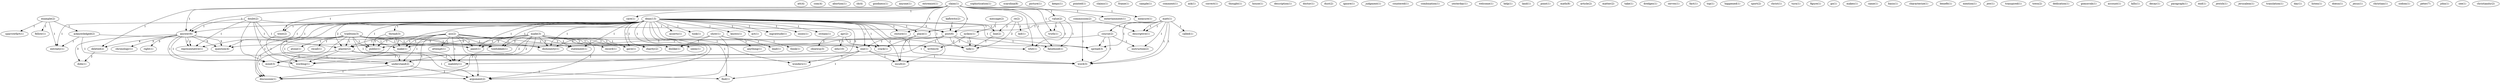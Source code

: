 digraph G {
  att [ label="att(4)" ];
  com [ label="com(4)" ];
  abortion [ label="abortion(1)" ];
  cb [ label="cb(4)" ];
  goodness [ label="goodness(1)" ];
  anyone [ label="anyone(1)" ];
  extremist [ label="extremist(1)" ];
  example [ label="example(2)" ];
  sparrowfart [ label="sparrowfart(1)" ];
  fellow [ label="fellow(1)" ];
  acknowledged [ label="acknowledged(2)" ];
  entreaty [ label="entreaty(1)" ];
  sophistication [ label="sophistication(1)" ];
  claim [ label="claim(1)" ];
  answer [ label="answer(1)" ];
  care [ label="care(1)" ];
  deleted [ label="deleted(2)" ];
  value [ label="value(2)" ];
  entertainment [ label="entertainment(1)" ];
  truth [ label="truth(1)" ];
  measure [ label="measure(1)" ];
  answer [ label="answer(6)" ];
  post [ label="post(6)" ];
  whit [ label="whit(1)" ];
  falsehood [ label="falsehood(1)" ];
  went [ label="went(2)" ];
  restore [ label="restore(1)" ];
  insult [ label="insult(2)" ];
  scarolina [ label="scarolina(8)" ];
  show [ label="show(1)" ];
  dislike [ label="dislike(1)" ];
  dishonesty [ label="dishonesty(1)" ];
  anything [ label="anything(1)" ];
  lead [ label="lead(1)" ];
  think [ label="think(1)" ];
  argument [ label="argument(2)" ];
  picture [ label="picture(1)" ];
  keeps [ label="keeps(1)" ];
  pointed [ label="pointed(1)" ];
  claims [ label="claims(1)" ];
  frame [ label="frame(1)" ];
  sample [ label="sample(1)" ];
  ass [ label="ass(2)" ];
  attempt [ label="attempt(1)" ];
  paint [ label="paint(1)" ];
  plaster [ label="plaster(2)" ];
  make [ label="make(1)" ];
  statement [ label="statement(1)" ];
  public [ label="public(1)" ];
  tzedukkah [ label="tzedukkah(1)" ];
  understand [ label="understand(2)" ];
  discussion [ label="discussion(1)" ];
  inability [ label="inability(1)" ];
  comment [ label="comment(1)" ];
  chronology [ label="chronology(1)" ];
  right [ label="right(1)" ];
  didn [ label="didn(1)" ];
  representative [ label="representative(1)" ];
  mind [ label="mind(3)" ];
  question [ label="question(4)" ];
  ask [ label="ask(1)" ];
  correct [ label="correct(1)" ];
  thought [ label="thought(1)" ];
  house [ label="house(1)" ];
  description [ label="description(1)" ];
  doctor [ label="doctor(1)" ];
  dust [ label="dust(2)" ];
  ignore [ label="ignore(1)" ];
  judgment [ label="judgment(1)" ];
  countered [ label="countered(1)" ];
  combination [ label="combination(1)" ];
  yesterday [ label="yesterday(1)" ];
  welcome [ label="welcome(1)" ];
  help [ label="help(1)" ];
  land [ label="land(1)" ];
  tradition [ label="tradition(3)" ];
  atone [ label="atone(1)" ];
  recall [ label="recall(1)" ];
  one [ label="one(1)" ];
  point [ label="point(1)" ];
  math [ label="math(8)" ];
  article [ label="article(2)" ];
  matter [ label="matter(2)" ];
  take [ label="take(1)" ];
  dredges [ label="dredges(1)" ];
  serves [ label="serves(1)" ];
  made [ label="made(3)" ];
  gave [ label="gave(1)" ];
  charity [ label="charity(2)" ];
  seem [ label="seem(1)" ];
  record [ label="record(1)" ];
  talk [ label="talk(1)" ];
  fact [ label="fact(1)" ];
  top [ label="top(1)" ];
  happened [ label="happened(1)" ];
  sport [ label="sport(2)" ];
  christ [ label="christ(1)" ];
  kaflowitz [ label="kaflowitz(2)" ];
  spread [ label="spread(3)" ];
  word [ label="word(3)" ];
  turn [ label="turn(1)" ];
  apr [ label="apr(2)" ];
  edu [ label="edu(10)" ];
  cbnewsj [ label="cbnewsj(3)" ];
  writes [ label="writes(4)" ];
  figure [ label="figure(1)" ];
  go [ label="go(1)" ];
  place [ label="place(1)" ];
  makes [ label="makes(1)" ];
  came [ label="came(1)" ];
  doubt [ label="doubt(2)" ];
  crack [ label="crack(1)" ];
  wording [ label="wording(1)" ];
  basis [ label="basis(1)" ];
  characterize [ label="characterize(1)" ];
  benefit [ label="benefit(1)" ];
  mention [ label="mention(1)" ];
  dean [ label="dean(13)" ];
  asserts [ label="asserts(1)" ];
  thread [ label="thread(3)" ];
  took [ label="took(1)" ];
  line [ label="line(2)" ];
  knows [ label="knows(1)" ];
  act [ label="act(1)" ];
  ingratitude [ label="ingratitude(1)" ];
  oozes [ label="oozes(1)" ];
  find [ label="find(1)" ];
  wonders [ label="wonders(1)" ];
  stream [ label="stream(1)" ];
  jew [ label="jew(1)" ];
  matt [ label="matt(4)" ];
  called [ label="called(1)" ];
  course [ label="course(2)" ];
  instruction [ label="instruction(2)" ];
  descriptive [ label="descriptive(1)" ];
  transpired [ label="transpired(1)" ];
  town [ label="town(2)" ];
  dedication [ label="dedication(1)" ];
  gomorrah [ label="gomorrah(1)" ];
  account [ label="account(1)" ];
  kills [ label="kills(1)" ];
  decay [ label="decay(1)" ];
  paragraph [ label="paragraph(1)" ];
  end [ label="end(1)" ];
  re [ label="re(2)" ];
  kid [ label="kid(1)" ];
  jewish [ label="jewish(1)" ];
  jerusalem [ label="jerusalem(1)" ];
  translation [ label="translation(1)" ];
  day [ label="day(1)" ];
  listen [ label="listen(1)" ];
  matt [ label="matt(1)" ];
  doesn [ label="doesn(1)" ];
  message [ label="message(2)" ];
  nyikos [ label="nyikos(1)" ];
  jesus [ label="jesus(1)" ];
  christian [ label="christian(1)" ];
  sodom [ label="sodom(1)" ];
  peter [ label="peter(7)" ];
  john [ label="john(1)" ];
  see [ label="see(1)" ];
  christianity [ label="christianity(2)" ];
  commission [ label="commission(2)" ];
  example -> sparrowfart [ label="1" ];
  example -> fellow [ label="1" ];
  example -> acknowledged [ label="1" ];
  example -> entreaty [ label="1" ];
  claim -> answer [ label="1" ];
  claim -> care [ label="1" ];
  claim -> deleted [ label="1" ];
  claim -> value [ label="1" ];
  claim -> entertainment [ label="1" ];
  claim -> truth [ label="1" ];
  claim -> measure [ label="1" ];
  claim -> answer [ label="1" ];
  claim -> post [ label="1" ];
  claim -> whit [ label="1" ];
  claim -> falsehood [ label="1" ];
  claim -> went [ label="1" ];
  claim -> restore [ label="1" ];
  claim -> insult [ label="1" ];
  show -> dislike [ label="1" ];
  show -> dishonesty [ label="1" ];
  show -> anything [ label="1" ];
  show -> lead [ label="1" ];
  show -> think [ label="1" ];
  show -> argument [ label="1" ];
  ass -> dislike [ label="1" ];
  ass -> attempt [ label="1" ];
  ass -> dishonesty [ label="1" ];
  ass -> paint [ label="1" ];
  ass -> plaster [ label="1" ];
  ass -> make [ label="1" ];
  ass -> statement [ label="1" ];
  ass -> public [ label="1" ];
  ass -> tzedukkah [ label="1" ];
  ass -> understand [ label="1" ];
  ass -> discussion [ label="1" ];
  ass -> inability [ label="1" ];
  ass -> argument [ label="1" ];
  answer -> chronology [ label="3" ];
  answer -> right [ label="3" ];
  answer -> deleted [ label="4" ];
  answer -> didn [ label="3" ];
  answer -> representative [ label="1" ];
  answer -> mind [ label="1" ];
  answer -> question [ label="5" ];
  tradition -> dishonesty [ label="1" ];
  tradition -> paint [ label="1" ];
  tradition -> plaster [ label="1" ];
  tradition -> make [ label="1" ];
  tradition -> atone [ label="1" ];
  tradition -> public [ label="1" ];
  tradition -> tzedukkah [ label="1" ];
  tradition -> recall [ label="1" ];
  tradition -> one [ label="1" ];
  tradition -> understand [ label="1" ];
  tradition -> discussion [ label="1" ];
  tradition -> inability [ label="1" ];
  tradition -> argument [ label="1" ];
  made -> dishonesty [ label="2" ];
  made -> gave [ label="1" ];
  made -> charity [ label="1" ];
  made -> seem [ label="1" ];
  made -> paint [ label="2" ];
  made -> plaster [ label="2" ];
  made -> make [ label="1" ];
  made -> statement [ label="2" ];
  made -> record [ label="1" ];
  made -> public [ label="3" ];
  made -> tzedukkah [ label="2" ];
  made -> understand [ label="2" ];
  made -> discussion [ label="2" ];
  made -> inability [ label="2" ];
  made -> talk [ label="1" ];
  made -> argument [ label="2" ];
  deleted -> didn [ label="2" ];
  kaflowitz -> post [ label="1" ];
  acknowledged -> spread [ label="1" ];
  acknowledged -> entreaty [ label="1" ];
  acknowledged -> word [ label="1" ];
  apr -> edu [ label="1" ];
  apr -> cbnewsj [ label="3" ];
  apr -> writes [ label="1" ];
  value -> truth [ label="1" ];
  value -> place [ label="1" ];
  value -> whit [ label="1" ];
  value -> falsehood [ label="1" ];
  doubt -> answer [ label="1" ];
  doubt -> post [ label="1" ];
  doubt -> representative [ label="1" ];
  doubt -> plaster [ label="1" ];
  doubt -> crack [ label="1" ];
  doubt -> wording [ label="1" ];
  doubt -> mind [ label="1" ];
  dean -> asserts [ label="1" ];
  dean -> thread [ label="1" ];
  dean -> dishonesty [ label="1" ];
  dean -> gave [ label="1" ];
  dean -> answer [ label="3" ];
  dean -> post [ label="3" ];
  dean -> charity [ label="1" ];
  dean -> seem [ label="1" ];
  dean -> paint [ label="1" ];
  dean -> representative [ label="1" ];
  dean -> took [ label="1" ];
  dean -> place [ label="1" ];
  dean -> plaster [ label="2" ];
  dean -> statement [ label="1" ];
  dean -> spread [ label="1" ];
  dean -> line [ label="1" ];
  dean -> public [ label="1" ];
  dean -> knows [ label="1" ];
  dean -> tzedukkah [ label="1" ];
  dean -> one [ label="1" ];
  dean -> crack [ label="1" ];
  dean -> act [ label="1" ];
  dean -> ingratitude [ label="1" ];
  dean -> went [ label="1" ];
  dean -> understand [ label="1" ];
  dean -> discussion [ label="1" ];
  dean -> inability [ label="1" ];
  dean -> wording [ label="1" ];
  dean -> mind [ label="3" ];
  dean -> question [ label="1" ];
  dean -> entreaty [ label="1" ];
  dean -> oozes [ label="1" ];
  dean -> find [ label="1" ];
  dean -> wonders [ label="1" ];
  dean -> restore [ label="1" ];
  dean -> stream [ label="1" ];
  dean -> word [ label="1" ];
  dean -> argument [ label="1" ];
  dean -> insult [ label="2" ];
  matt -> post [ label="1" ];
  matt -> called [ label="1" ];
  matt -> course [ label="1" ];
  matt -> spread [ label="1" ];
  matt -> instruction [ label="1" ];
  matt -> word [ label="1" ];
  matt -> descriptive [ label="1" ];
  thread -> make [ label="1" ];
  thread -> public [ label="1" ];
  answer -> representative [ label="1" ];
  answer -> mind [ label="1" ];
  answer -> question [ label="5" ];
  post -> plaster [ label="1" ];
  post -> whit [ label="1" ];
  post -> falsehood [ label="1" ];
  post -> crack [ label="1" ];
  post -> wording [ label="1" ];
  post -> talk [ label="2" ];
  place -> one [ label="1" ];
  place -> insult [ label="1" ];
  re -> kid [ label="1" ];
  re -> line [ label="2" ];
  re -> talk [ label="2" ];
  plaster -> understand [ label="1" ];
  plaster -> discussion [ label="1" ];
  plaster -> inability [ label="1" ];
  plaster -> wording [ label="1" ];
  plaster -> argument [ label="1" ];
  course -> spread [ label="1" ];
  course -> instruction [ label="1" ];
  course -> question [ label="1" ];
  course -> word [ label="1" ];
  line -> talk [ label="1" ];
  matt -> word [ label="1" ];
  matt -> descriptive [ label="1" ];
  one -> mind [ label="1" ];
  one -> find [ label="1" ];
  one -> wonders [ label="1" ];
  one -> word [ label="1" ];
  one -> insult [ label="1" ];
  went -> wording [ label="1" ];
  understand -> discussion [ label="1" ];
  understand -> argument [ label="1" ];
  mind -> find [ label="1" ];
  message -> nyikos [ label="1" ];
  nyikos -> writes [ label="2" ];
  nyikos -> talk [ label="1" ];
  commission -> word [ label="1" ];
  commission -> descriptive [ label="1" ];
}

